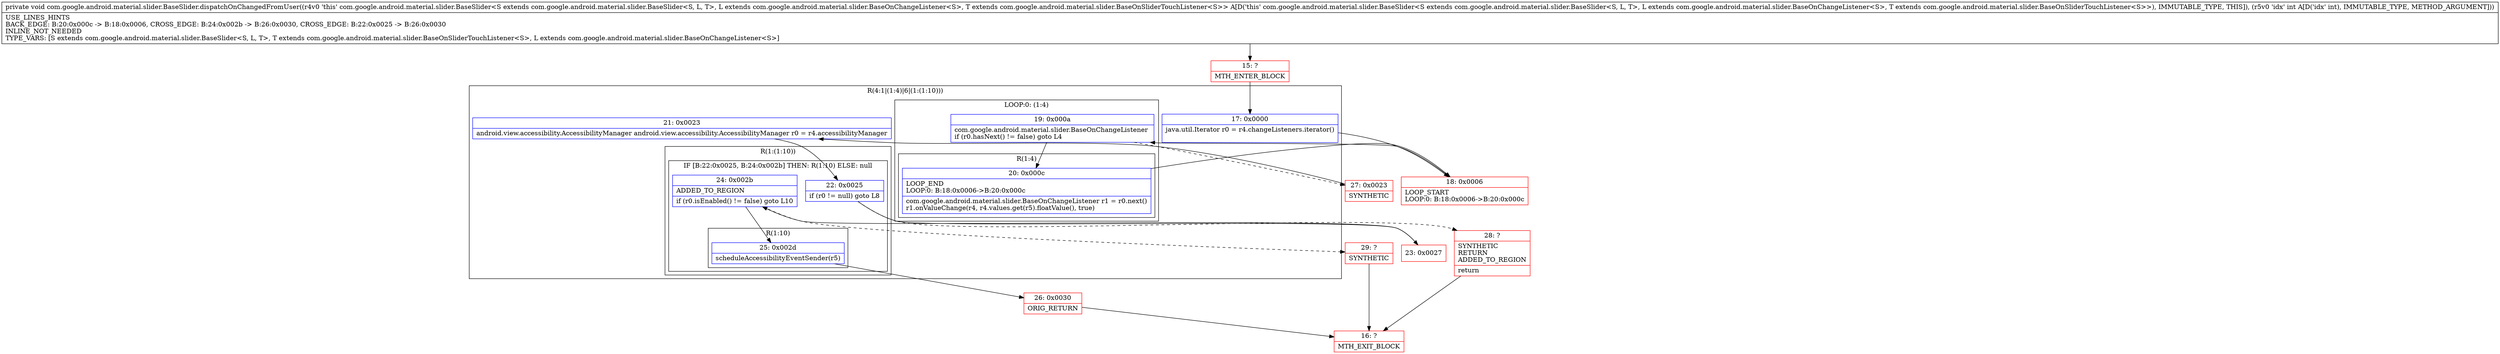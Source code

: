 digraph "CFG forcom.google.android.material.slider.BaseSlider.dispatchOnChangedFromUser(I)V" {
subgraph cluster_Region_133802670 {
label = "R(4:1|(1:4)|6|(1:(1:10)))";
node [shape=record,color=blue];
Node_17 [shape=record,label="{17\:\ 0x0000|java.util.Iterator r0 = r4.changeListeners.iterator()\l\l}"];
subgraph cluster_LoopRegion_1163202830 {
label = "LOOP:0: (1:4)";
node [shape=record,color=blue];
Node_19 [shape=record,label="{19\:\ 0x000a|com.google.android.material.slider.BaseOnChangeListener \lif (r0.hasNext() != false) goto L4\l}"];
subgraph cluster_Region_1007243434 {
label = "R(1:4)";
node [shape=record,color=blue];
Node_20 [shape=record,label="{20\:\ 0x000c|LOOP_END\lLOOP:0: B:18:0x0006\-\>B:20:0x000c\l|com.google.android.material.slider.BaseOnChangeListener r1 = r0.next()\lr1.onValueChange(r4, r4.values.get(r5).floatValue(), true)\l}"];
}
}
Node_21 [shape=record,label="{21\:\ 0x0023|android.view.accessibility.AccessibilityManager android.view.accessibility.AccessibilityManager r0 = r4.accessibilityManager\l}"];
subgraph cluster_Region_1142863940 {
label = "R(1:(1:10))";
node [shape=record,color=blue];
subgraph cluster_IfRegion_1452209181 {
label = "IF [B:22:0x0025, B:24:0x002b] THEN: R(1:10) ELSE: null";
node [shape=record,color=blue];
Node_22 [shape=record,label="{22\:\ 0x0025|if (r0 != null) goto L8\l}"];
Node_24 [shape=record,label="{24\:\ 0x002b|ADDED_TO_REGION\l|if (r0.isEnabled() != false) goto L10\l}"];
subgraph cluster_Region_2046256036 {
label = "R(1:10)";
node [shape=record,color=blue];
Node_25 [shape=record,label="{25\:\ 0x002d|scheduleAccessibilityEventSender(r5)\l}"];
}
}
}
}
Node_15 [shape=record,color=red,label="{15\:\ ?|MTH_ENTER_BLOCK\l}"];
Node_18 [shape=record,color=red,label="{18\:\ 0x0006|LOOP_START\lLOOP:0: B:18:0x0006\-\>B:20:0x000c\l}"];
Node_27 [shape=record,color=red,label="{27\:\ 0x0023|SYNTHETIC\l}"];
Node_23 [shape=record,color=red,label="{23\:\ 0x0027}"];
Node_26 [shape=record,color=red,label="{26\:\ 0x0030|ORIG_RETURN\l}"];
Node_16 [shape=record,color=red,label="{16\:\ ?|MTH_EXIT_BLOCK\l}"];
Node_29 [shape=record,color=red,label="{29\:\ ?|SYNTHETIC\l}"];
Node_28 [shape=record,color=red,label="{28\:\ ?|SYNTHETIC\lRETURN\lADDED_TO_REGION\l|return\l}"];
MethodNode[shape=record,label="{private void com.google.android.material.slider.BaseSlider.dispatchOnChangedFromUser((r4v0 'this' com.google.android.material.slider.BaseSlider\<S extends com.google.android.material.slider.BaseSlider\<S, L, T\>, L extends com.google.android.material.slider.BaseOnChangeListener\<S\>, T extends com.google.android.material.slider.BaseOnSliderTouchListener\<S\>\> A[D('this' com.google.android.material.slider.BaseSlider\<S extends com.google.android.material.slider.BaseSlider\<S, L, T\>, L extends com.google.android.material.slider.BaseOnChangeListener\<S\>, T extends com.google.android.material.slider.BaseOnSliderTouchListener\<S\>\>), IMMUTABLE_TYPE, THIS]), (r5v0 'idx' int A[D('idx' int), IMMUTABLE_TYPE, METHOD_ARGUMENT]))  | USE_LINES_HINTS\lBACK_EDGE: B:20:0x000c \-\> B:18:0x0006, CROSS_EDGE: B:24:0x002b \-\> B:26:0x0030, CROSS_EDGE: B:22:0x0025 \-\> B:26:0x0030\lINLINE_NOT_NEEDED\lTYPE_VARS: [S extends com.google.android.material.slider.BaseSlider\<S, L, T\>, T extends com.google.android.material.slider.BaseOnSliderTouchListener\<S\>, L extends com.google.android.material.slider.BaseOnChangeListener\<S\>]\l}"];
MethodNode -> Node_15;Node_17 -> Node_18;
Node_19 -> Node_20;
Node_19 -> Node_27[style=dashed];
Node_20 -> Node_18;
Node_21 -> Node_22;
Node_22 -> Node_23;
Node_22 -> Node_28[style=dashed];
Node_24 -> Node_25;
Node_24 -> Node_29[style=dashed];
Node_25 -> Node_26;
Node_15 -> Node_17;
Node_18 -> Node_19;
Node_27 -> Node_21;
Node_23 -> Node_24;
Node_26 -> Node_16;
Node_29 -> Node_16;
Node_28 -> Node_16;
}

